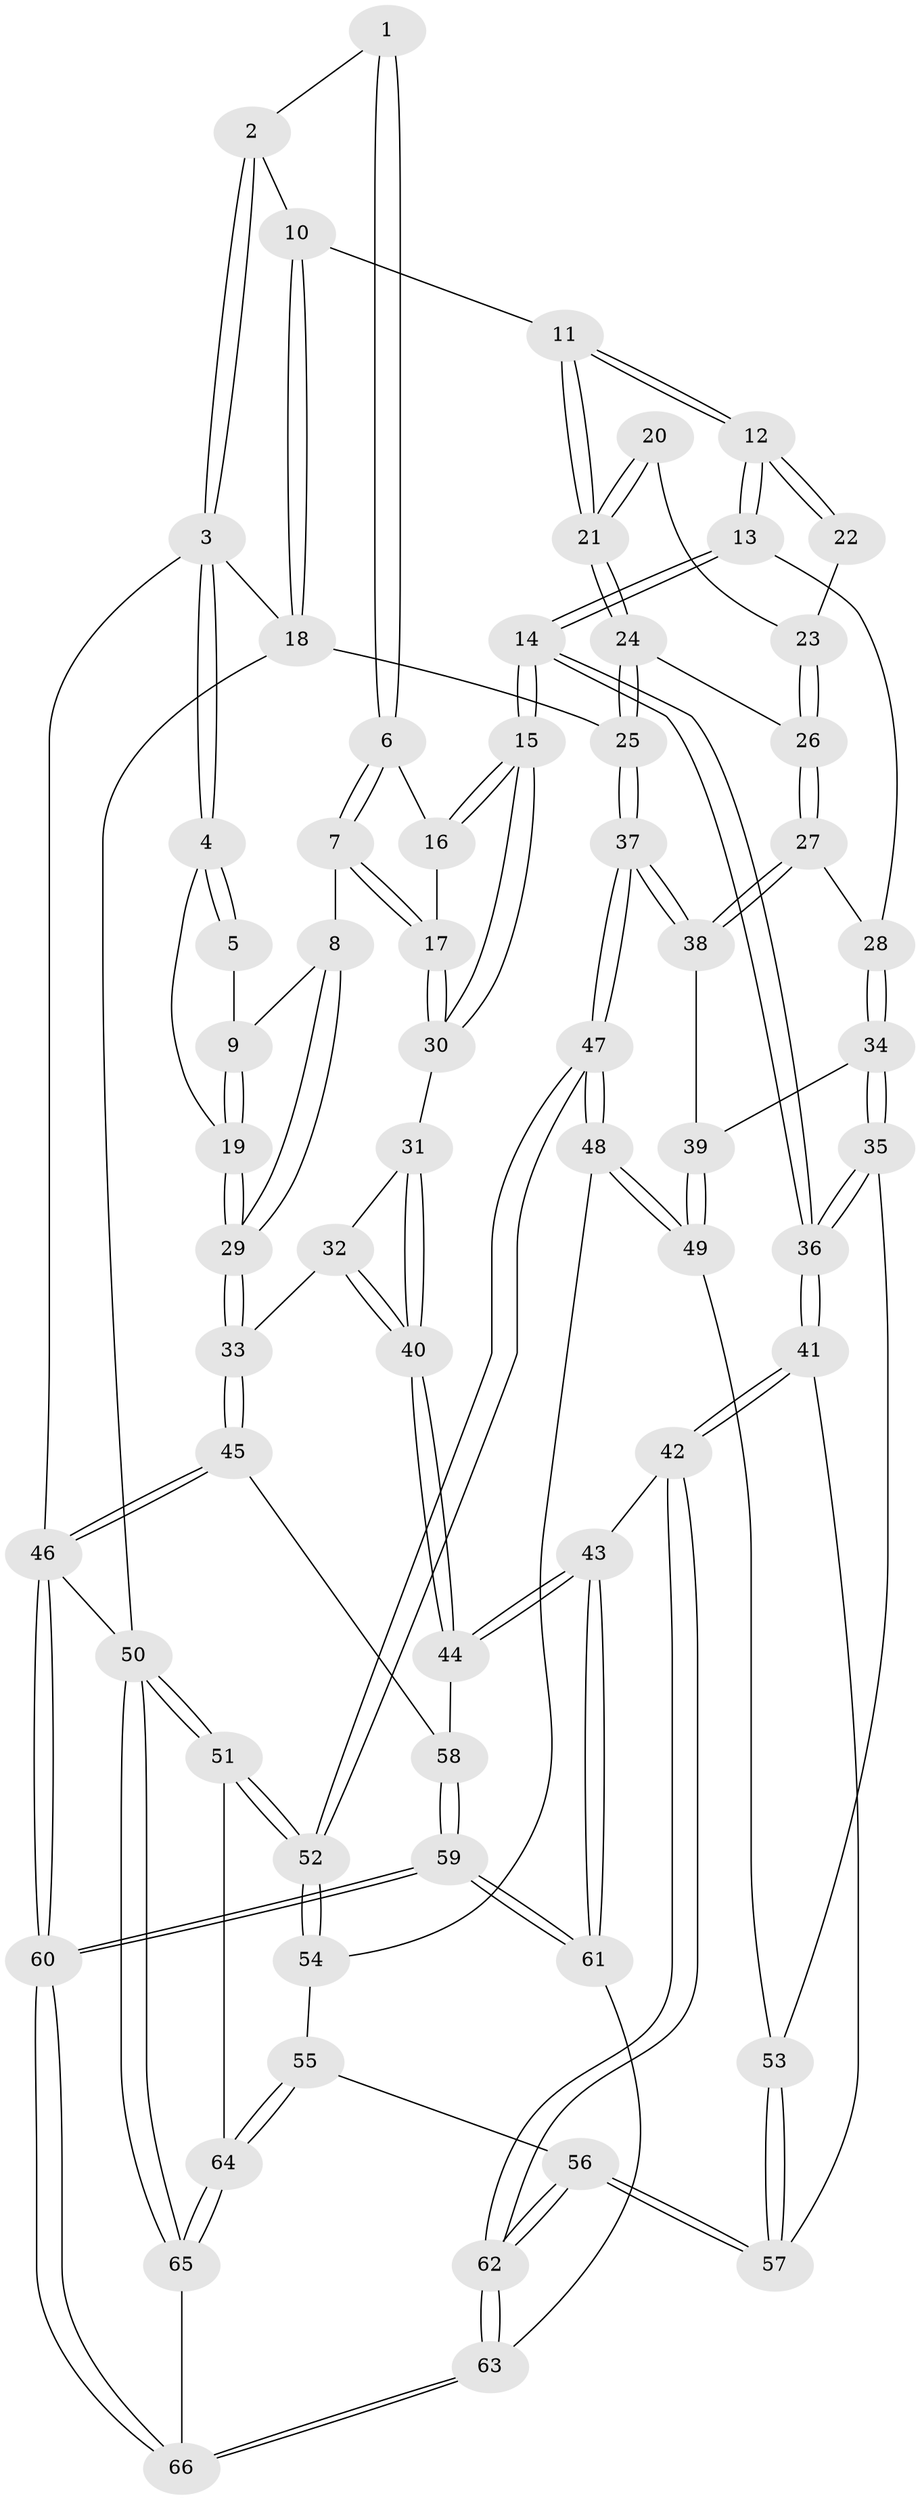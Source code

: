 // coarse degree distribution, {4: 0.3157894736842105, 3: 0.3157894736842105, 2: 0.10526315789473684, 6: 0.05263157894736842, 5: 0.15789473684210525, 7: 0.05263157894736842}
// Generated by graph-tools (version 1.1) at 2025/05/03/04/25 22:05:31]
// undirected, 66 vertices, 162 edges
graph export_dot {
graph [start="1"]
  node [color=gray90,style=filled];
  1 [pos="+0.3297015394572627+0.029451554820071422"];
  2 [pos="+0.4626358823964597+0"];
  3 [pos="+0+0"];
  4 [pos="+0+0"];
  5 [pos="+0.22511523018452925+0.07057405679518726"];
  6 [pos="+0.33085711105319204+0.06509995928125203"];
  7 [pos="+0.2638501557895613+0.22714376777944784"];
  8 [pos="+0.22473254625711997+0.22777088036054688"];
  9 [pos="+0.20129000362302607+0.17275222905957024"];
  10 [pos="+0.6501139701172919+0"];
  11 [pos="+0.6567440610029626+0"];
  12 [pos="+0.6415576274403368+0.0859541092262594"];
  13 [pos="+0.5917900358324599+0.22743068104431036"];
  14 [pos="+0.555635204907415+0.2765509630746108"];
  15 [pos="+0.49581723885009776+0.27916038165935464"];
  16 [pos="+0.33221079946497384+0.06761507287055571"];
  17 [pos="+0.3804441518015248+0.28194085405885416"];
  18 [pos="+1+0"];
  19 [pos="+0+0"];
  20 [pos="+0.8935518625963551+0.21485560888312627"];
  21 [pos="+0.9732392831898455+0.20616097087209448"];
  22 [pos="+0.8034729726222253+0.2103773128994616"];
  23 [pos="+0.8288262327570614+0.25333473566598974"];
  24 [pos="+0.985976312064326+0.21138160787020488"];
  25 [pos="+1+0.1701584583498919"];
  26 [pos="+0.856556705333805+0.34657175771339865"];
  27 [pos="+0.8556978910973061+0.34829756229552933"];
  28 [pos="+0.8312839174627955+0.34622229796452136"];
  29 [pos="+0.017224447290880445+0.41735046537588194"];
  30 [pos="+0.4037210050169776+0.2965771491490689"];
  31 [pos="+0.36710524323016325+0.3475180528580565"];
  32 [pos="+0.26354711811497844+0.3875588786248164"];
  33 [pos="+0.017926986134334643+0.4204156623850779"];
  34 [pos="+0.6947369339560042+0.45387720900628636"];
  35 [pos="+0.6276497272445217+0.49682536968761365"];
  36 [pos="+0.6030813817258303+0.4983495554573571"];
  37 [pos="+1+0.4758688921582431"];
  38 [pos="+0.8725446932429929+0.38321019471861756"];
  39 [pos="+0.8616121074678995+0.4168980360211763"];
  40 [pos="+0.3557968683524173+0.5749747374604504"];
  41 [pos="+0.5266120698441028+0.6550523189239129"];
  42 [pos="+0.4960680612124447+0.6708575225250414"];
  43 [pos="+0.4945934579109408+0.6714050316730187"];
  44 [pos="+0.3561820587618301+0.5830076258126587"];
  45 [pos="+0.01719683274786167+0.47092774812075805"];
  46 [pos="+0+1"];
  47 [pos="+1+0.5872998188181062"];
  48 [pos="+0.8825150486164595+0.5577206425431398"];
  49 [pos="+0.8401009326405584+0.5289527964801595"];
  50 [pos="+1+1"];
  51 [pos="+1+0.8510942552829017"];
  52 [pos="+1+0.6974035804324589"];
  53 [pos="+0.8157439116056145+0.5318437783332369"];
  54 [pos="+0.8457299483857642+0.6695125762976271"];
  55 [pos="+0.7670296643605989+0.7675432747333014"];
  56 [pos="+0.7443603172846429+0.7574252024061626"];
  57 [pos="+0.7364834058677971+0.7517928238817618"];
  58 [pos="+0.1923941208002108+0.568840794258565"];
  59 [pos="+0.20130952826068504+1"];
  60 [pos="+0.16110318091235978+1"];
  61 [pos="+0.40366860829795786+0.8306569548247253"];
  62 [pos="+0.6394132734287107+0.9208795921197498"];
  63 [pos="+0.6387287653546776+0.9449714577776611"];
  64 [pos="+0.8039086138448643+0.8049901154311325"];
  65 [pos="+0.734798170587521+1"];
  66 [pos="+0.709441250545636+1"];
  1 -- 2;
  1 -- 6;
  1 -- 6;
  2 -- 3;
  2 -- 3;
  2 -- 10;
  3 -- 4;
  3 -- 4;
  3 -- 18;
  3 -- 46;
  4 -- 5;
  4 -- 5;
  4 -- 19;
  5 -- 9;
  6 -- 7;
  6 -- 7;
  6 -- 16;
  7 -- 8;
  7 -- 17;
  7 -- 17;
  8 -- 9;
  8 -- 29;
  8 -- 29;
  9 -- 19;
  9 -- 19;
  10 -- 11;
  10 -- 18;
  10 -- 18;
  11 -- 12;
  11 -- 12;
  11 -- 21;
  11 -- 21;
  12 -- 13;
  12 -- 13;
  12 -- 22;
  12 -- 22;
  13 -- 14;
  13 -- 14;
  13 -- 28;
  14 -- 15;
  14 -- 15;
  14 -- 36;
  14 -- 36;
  15 -- 16;
  15 -- 16;
  15 -- 30;
  15 -- 30;
  16 -- 17;
  17 -- 30;
  17 -- 30;
  18 -- 25;
  18 -- 50;
  19 -- 29;
  19 -- 29;
  20 -- 21;
  20 -- 21;
  20 -- 23;
  21 -- 24;
  21 -- 24;
  22 -- 23;
  23 -- 26;
  23 -- 26;
  24 -- 25;
  24 -- 25;
  24 -- 26;
  25 -- 37;
  25 -- 37;
  26 -- 27;
  26 -- 27;
  27 -- 28;
  27 -- 38;
  27 -- 38;
  28 -- 34;
  28 -- 34;
  29 -- 33;
  29 -- 33;
  30 -- 31;
  31 -- 32;
  31 -- 40;
  31 -- 40;
  32 -- 33;
  32 -- 40;
  32 -- 40;
  33 -- 45;
  33 -- 45;
  34 -- 35;
  34 -- 35;
  34 -- 39;
  35 -- 36;
  35 -- 36;
  35 -- 53;
  36 -- 41;
  36 -- 41;
  37 -- 38;
  37 -- 38;
  37 -- 47;
  37 -- 47;
  38 -- 39;
  39 -- 49;
  39 -- 49;
  40 -- 44;
  40 -- 44;
  41 -- 42;
  41 -- 42;
  41 -- 57;
  42 -- 43;
  42 -- 62;
  42 -- 62;
  43 -- 44;
  43 -- 44;
  43 -- 61;
  43 -- 61;
  44 -- 58;
  45 -- 46;
  45 -- 46;
  45 -- 58;
  46 -- 60;
  46 -- 60;
  46 -- 50;
  47 -- 48;
  47 -- 48;
  47 -- 52;
  47 -- 52;
  48 -- 49;
  48 -- 49;
  48 -- 54;
  49 -- 53;
  50 -- 51;
  50 -- 51;
  50 -- 65;
  50 -- 65;
  51 -- 52;
  51 -- 52;
  51 -- 64;
  52 -- 54;
  52 -- 54;
  53 -- 57;
  53 -- 57;
  54 -- 55;
  55 -- 56;
  55 -- 64;
  55 -- 64;
  56 -- 57;
  56 -- 57;
  56 -- 62;
  56 -- 62;
  58 -- 59;
  58 -- 59;
  59 -- 60;
  59 -- 60;
  59 -- 61;
  59 -- 61;
  60 -- 66;
  60 -- 66;
  61 -- 63;
  62 -- 63;
  62 -- 63;
  63 -- 66;
  63 -- 66;
  64 -- 65;
  64 -- 65;
  65 -- 66;
}
